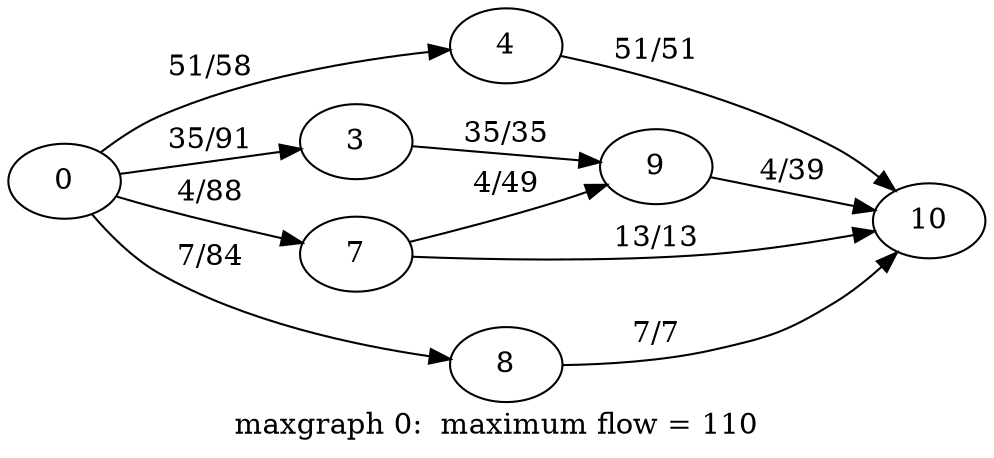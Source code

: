 digraph g{

rankdir = LR
0 -> 3 [label = " 35/91 "];
0 -> 4 [label = " 51/58 "];
0 -> 7 [label = " 4/88 "];
0 -> 8 [label = " 7/84 "];
3 -> 9 [label = " 35/35 "];
4 -> 10 [label = " 51/51 "];
7 -> 9 [label = " 4/49 "];
7 -> 10 [label = " 13/13 "];
8 -> 10 [label = " 7/7 "];
9 -> 10 [label = " 4/39 "];

label = " maxgraph 0:  maximum flow = 110 "
}
